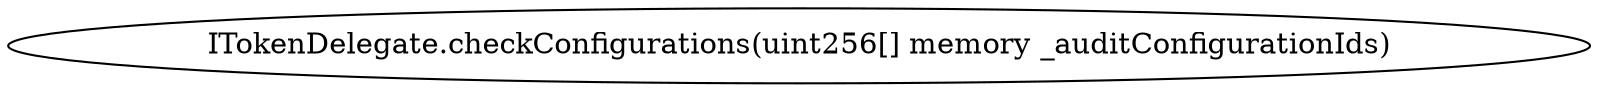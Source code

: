 digraph "" {
	graph [bb="0,0,651.2,36"];
	node [label="\N"];
	"ITokenDelegate.checkConfigurations(uint256[] memory _auditConfigurationIds)"	 [height=0.5,
		pos="325.6,18",
		width=9.0444];
}
digraph "" {
	graph [bb="0,0,651.2,36"];
	node [label="\N"];
	"ITokenDelegate.checkConfigurations(uint256[] memory _auditConfigurationIds)"	 [height=0.5,
		pos="325.6,18",
		width=9.0444];
}
digraph "" {
	graph [bb="0,0,651.2,36"];
	node [label="\N"];
	"ITokenDelegate.checkConfigurations(uint256[] memory _auditConfigurationIds)"	 [height=0.5,
		pos="325.6,18",
		width=9.0444];
}
digraph "" {
	graph [bb="0,0,651.2,36"];
	node [label="\N"];
	"ITokenDelegate.checkConfigurations(uint256[] memory _auditConfigurationIds)"	 [height=0.5,
		pos="325.6,18",
		width=9.0444];
}
digraph "" {
	graph [bb="0,0,651.2,36"];
	node [label="\N"];
	"ITokenDelegate.checkConfigurations(uint256[] memory _auditConfigurationIds)"	 [height=0.5,
		pos="325.6,18",
		width=9.0444];
}
